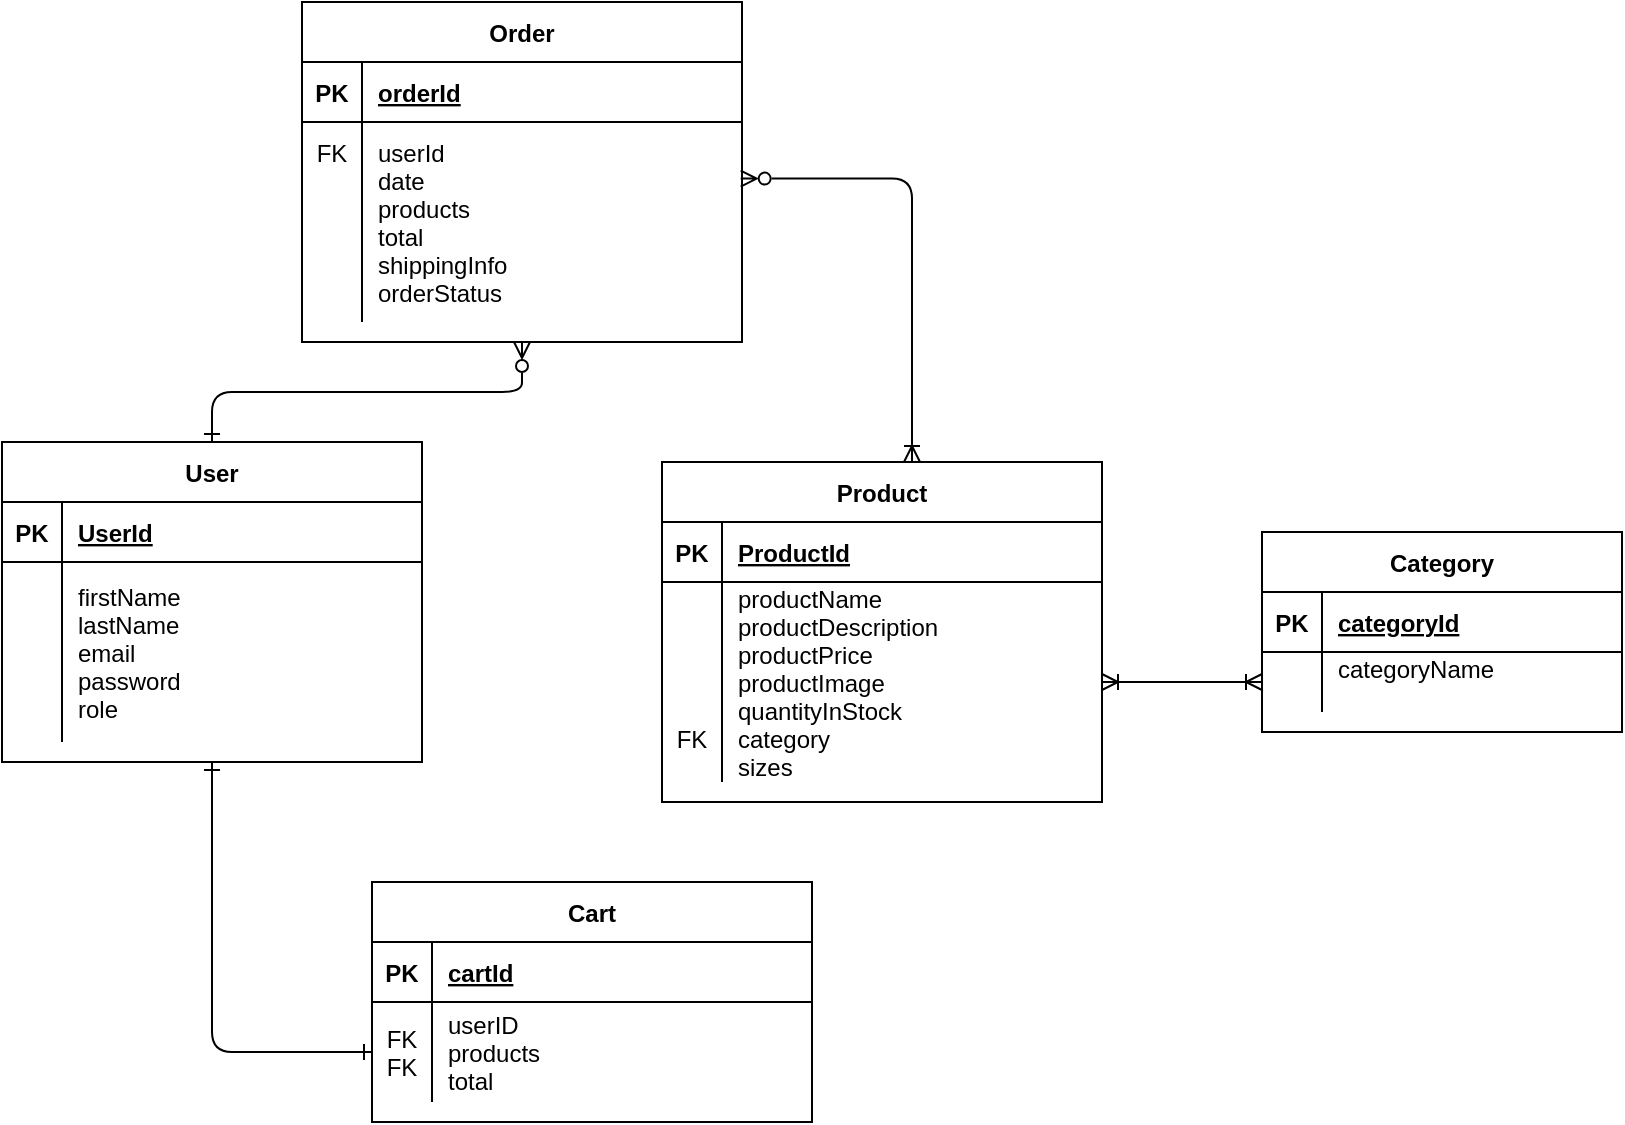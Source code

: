 <mxfile>
    <diagram id="R2lEEEUBdFMjLlhIrx00" name="Page-1">
        <mxGraphModel dx="659" dy="566" grid="0" gridSize="10" guides="1" tooltips="1" connect="1" arrows="1" fold="1" page="1" pageScale="1" pageWidth="850" pageHeight="1100" math="0" shadow="0" extFonts="Permanent Marker^https://fonts.googleapis.com/css?family=Permanent+Marker">
            <root>
                <mxCell id="0"/>
                <mxCell id="1" parent="0"/>
                <mxCell id="GDj5MrySXq9aCvxRi1sY-30" style="edgeStyle=orthogonalEdgeStyle;rounded=1;orthogonalLoop=1;jettySize=auto;html=1;entryX=0.5;entryY=1;entryDx=0;entryDy=0;startArrow=ERone;startFill=0;endArrow=ERzeroToMany;endFill=0;" parent="1" source="C-vyLk0tnHw3VtMMgP7b-23" target="Ju0RLThLkCs6mD91mYLs-1" edge="1">
                    <mxGeometry relative="1" as="geometry"/>
                </mxCell>
                <mxCell id="C-vyLk0tnHw3VtMMgP7b-23" value="User" style="shape=table;startSize=30;container=1;collapsible=1;childLayout=tableLayout;fixedRows=1;rowLines=0;fontStyle=1;align=center;resizeLast=1;" parent="1" vertex="1">
                    <mxGeometry x="20" y="500" width="210.0" height="160.0" as="geometry"/>
                </mxCell>
                <mxCell id="C-vyLk0tnHw3VtMMgP7b-24" value="" style="shape=partialRectangle;collapsible=0;dropTarget=0;pointerEvents=0;fillColor=none;points=[[0,0.5],[1,0.5]];portConstraint=eastwest;top=0;left=0;right=0;bottom=1;" parent="C-vyLk0tnHw3VtMMgP7b-23" vertex="1">
                    <mxGeometry y="30" width="210.0" height="30" as="geometry"/>
                </mxCell>
                <mxCell id="C-vyLk0tnHw3VtMMgP7b-25" value="PK" style="shape=partialRectangle;overflow=hidden;connectable=0;fillColor=none;top=0;left=0;bottom=0;right=0;fontStyle=1;" parent="C-vyLk0tnHw3VtMMgP7b-24" vertex="1">
                    <mxGeometry width="30" height="30" as="geometry">
                        <mxRectangle width="30" height="30" as="alternateBounds"/>
                    </mxGeometry>
                </mxCell>
                <mxCell id="C-vyLk0tnHw3VtMMgP7b-26" value="UserId" style="shape=partialRectangle;overflow=hidden;connectable=0;fillColor=none;top=0;left=0;bottom=0;right=0;align=left;spacingLeft=6;fontStyle=5;" parent="C-vyLk0tnHw3VtMMgP7b-24" vertex="1">
                    <mxGeometry x="30" width="180.0" height="30" as="geometry">
                        <mxRectangle width="180.0" height="30" as="alternateBounds"/>
                    </mxGeometry>
                </mxCell>
                <mxCell id="C-vyLk0tnHw3VtMMgP7b-27" value="" style="shape=partialRectangle;collapsible=0;dropTarget=0;pointerEvents=0;fillColor=none;points=[[0,0.5],[1,0.5]];portConstraint=eastwest;top=0;left=0;right=0;bottom=0;" parent="C-vyLk0tnHw3VtMMgP7b-23" vertex="1">
                    <mxGeometry y="60" width="210.0" height="90" as="geometry"/>
                </mxCell>
                <mxCell id="C-vyLk0tnHw3VtMMgP7b-28" value="" style="shape=partialRectangle;overflow=hidden;connectable=0;fillColor=none;top=0;left=0;bottom=0;right=0;" parent="C-vyLk0tnHw3VtMMgP7b-27" vertex="1">
                    <mxGeometry width="30" height="90" as="geometry">
                        <mxRectangle width="30" height="90" as="alternateBounds"/>
                    </mxGeometry>
                </mxCell>
                <mxCell id="C-vyLk0tnHw3VtMMgP7b-29" value="firstName&#10;lastName&#10;email&#10;password&#10;role" style="shape=partialRectangle;overflow=hidden;connectable=0;fillColor=none;top=0;left=0;bottom=0;right=0;align=left;spacingLeft=6;" parent="C-vyLk0tnHw3VtMMgP7b-27" vertex="1">
                    <mxGeometry x="30" width="180.0" height="90" as="geometry">
                        <mxRectangle width="180.0" height="90" as="alternateBounds"/>
                    </mxGeometry>
                </mxCell>
                <mxCell id="GDj5MrySXq9aCvxRi1sY-1" value="Product" style="shape=table;startSize=30;container=1;collapsible=1;childLayout=tableLayout;fixedRows=1;rowLines=0;fontStyle=1;align=center;resizeLast=1;" parent="1" vertex="1">
                    <mxGeometry x="350" y="510" width="220" height="170" as="geometry"/>
                </mxCell>
                <mxCell id="GDj5MrySXq9aCvxRi1sY-2" value="" style="shape=partialRectangle;collapsible=0;dropTarget=0;pointerEvents=0;fillColor=none;points=[[0,0.5],[1,0.5]];portConstraint=eastwest;top=0;left=0;right=0;bottom=1;" parent="GDj5MrySXq9aCvxRi1sY-1" vertex="1">
                    <mxGeometry y="30" width="220" height="30" as="geometry"/>
                </mxCell>
                <mxCell id="GDj5MrySXq9aCvxRi1sY-3" value="PK" style="shape=partialRectangle;overflow=hidden;connectable=0;fillColor=none;top=0;left=0;bottom=0;right=0;fontStyle=1;" parent="GDj5MrySXq9aCvxRi1sY-2" vertex="1">
                    <mxGeometry width="30" height="30" as="geometry">
                        <mxRectangle width="30" height="30" as="alternateBounds"/>
                    </mxGeometry>
                </mxCell>
                <mxCell id="GDj5MrySXq9aCvxRi1sY-4" value="ProductId" style="shape=partialRectangle;overflow=hidden;connectable=0;fillColor=none;top=0;left=0;bottom=0;right=0;align=left;spacingLeft=6;fontStyle=5;" parent="GDj5MrySXq9aCvxRi1sY-2" vertex="1">
                    <mxGeometry x="30" width="190" height="30" as="geometry">
                        <mxRectangle width="190" height="30" as="alternateBounds"/>
                    </mxGeometry>
                </mxCell>
                <mxCell id="GDj5MrySXq9aCvxRi1sY-5" value="" style="shape=partialRectangle;collapsible=0;dropTarget=0;pointerEvents=0;fillColor=none;points=[[0,0.5],[1,0.5]];portConstraint=eastwest;top=0;left=0;right=0;bottom=0;" parent="GDj5MrySXq9aCvxRi1sY-1" vertex="1">
                    <mxGeometry y="60" width="220" height="100" as="geometry"/>
                </mxCell>
                <mxCell id="GDj5MrySXq9aCvxRi1sY-6" value="&#10;&#10;&#10;&#10;FK" style="shape=partialRectangle;overflow=hidden;connectable=0;fillColor=none;top=0;left=0;bottom=0;right=0;" parent="GDj5MrySXq9aCvxRi1sY-5" vertex="1">
                    <mxGeometry width="30" height="100" as="geometry">
                        <mxRectangle width="30" height="100" as="alternateBounds"/>
                    </mxGeometry>
                </mxCell>
                <mxCell id="GDj5MrySXq9aCvxRi1sY-7" value="productName&#10;productDescription&#10;productPrice&#10;productImage&#10;quantityInStock&#10;category&#10;sizes" style="shape=partialRectangle;overflow=hidden;connectable=0;fillColor=none;top=0;left=0;bottom=0;right=0;align=left;spacingLeft=6;" parent="GDj5MrySXq9aCvxRi1sY-5" vertex="1">
                    <mxGeometry x="30" width="190" height="100" as="geometry">
                        <mxRectangle width="190" height="100" as="alternateBounds"/>
                    </mxGeometry>
                </mxCell>
                <mxCell id="GDj5MrySXq9aCvxRi1sY-8" value="Category" style="shape=table;startSize=30;container=1;collapsible=1;childLayout=tableLayout;fixedRows=1;rowLines=0;fontStyle=1;align=center;resizeLast=1;" parent="1" vertex="1">
                    <mxGeometry x="650" y="545" width="180" height="100" as="geometry"/>
                </mxCell>
                <mxCell id="GDj5MrySXq9aCvxRi1sY-9" value="" style="shape=partialRectangle;collapsible=0;dropTarget=0;pointerEvents=0;fillColor=none;points=[[0,0.5],[1,0.5]];portConstraint=eastwest;top=0;left=0;right=0;bottom=1;" parent="GDj5MrySXq9aCvxRi1sY-8" vertex="1">
                    <mxGeometry y="30" width="180" height="30" as="geometry"/>
                </mxCell>
                <mxCell id="GDj5MrySXq9aCvxRi1sY-10" value="PK" style="shape=partialRectangle;overflow=hidden;connectable=0;fillColor=none;top=0;left=0;bottom=0;right=0;fontStyle=1;" parent="GDj5MrySXq9aCvxRi1sY-9" vertex="1">
                    <mxGeometry width="30" height="30" as="geometry">
                        <mxRectangle width="30" height="30" as="alternateBounds"/>
                    </mxGeometry>
                </mxCell>
                <mxCell id="GDj5MrySXq9aCvxRi1sY-11" value="categoryId" style="shape=partialRectangle;overflow=hidden;connectable=0;fillColor=none;top=0;left=0;bottom=0;right=0;align=left;spacingLeft=6;fontStyle=5;" parent="GDj5MrySXq9aCvxRi1sY-9" vertex="1">
                    <mxGeometry x="30" width="150" height="30" as="geometry">
                        <mxRectangle width="150" height="30" as="alternateBounds"/>
                    </mxGeometry>
                </mxCell>
                <mxCell id="GDj5MrySXq9aCvxRi1sY-12" value="" style="shape=partialRectangle;collapsible=0;dropTarget=0;pointerEvents=0;fillColor=none;points=[[0,0.5],[1,0.5]];portConstraint=eastwest;top=0;left=0;right=0;bottom=0;" parent="GDj5MrySXq9aCvxRi1sY-8" vertex="1">
                    <mxGeometry y="60" width="180" height="30" as="geometry"/>
                </mxCell>
                <mxCell id="GDj5MrySXq9aCvxRi1sY-13" value="" style="shape=partialRectangle;overflow=hidden;connectable=0;fillColor=none;top=0;left=0;bottom=0;right=0;" parent="GDj5MrySXq9aCvxRi1sY-12" vertex="1">
                    <mxGeometry width="30" height="30" as="geometry">
                        <mxRectangle width="30" height="30" as="alternateBounds"/>
                    </mxGeometry>
                </mxCell>
                <mxCell id="GDj5MrySXq9aCvxRi1sY-14" value="categoryName&#10;" style="shape=partialRectangle;overflow=hidden;connectable=0;fillColor=none;top=0;left=0;bottom=0;right=0;align=left;spacingLeft=6;" parent="GDj5MrySXq9aCvxRi1sY-12" vertex="1">
                    <mxGeometry x="30" width="150" height="30" as="geometry">
                        <mxRectangle width="150" height="30" as="alternateBounds"/>
                    </mxGeometry>
                </mxCell>
                <mxCell id="GDj5MrySXq9aCvxRi1sY-15" value="Cart" style="shape=table;startSize=30;container=1;collapsible=1;childLayout=tableLayout;fixedRows=1;rowLines=0;fontStyle=1;align=center;resizeLast=1;" parent="1" vertex="1">
                    <mxGeometry x="205" y="720" width="220" height="120" as="geometry"/>
                </mxCell>
                <mxCell id="GDj5MrySXq9aCvxRi1sY-16" value="" style="shape=partialRectangle;collapsible=0;dropTarget=0;pointerEvents=0;fillColor=none;points=[[0,0.5],[1,0.5]];portConstraint=eastwest;top=0;left=0;right=0;bottom=1;" parent="GDj5MrySXq9aCvxRi1sY-15" vertex="1">
                    <mxGeometry y="30" width="220" height="30" as="geometry"/>
                </mxCell>
                <mxCell id="GDj5MrySXq9aCvxRi1sY-17" value="PK" style="shape=partialRectangle;overflow=hidden;connectable=0;fillColor=none;top=0;left=0;bottom=0;right=0;fontStyle=1;" parent="GDj5MrySXq9aCvxRi1sY-16" vertex="1">
                    <mxGeometry width="30" height="30" as="geometry">
                        <mxRectangle width="30" height="30" as="alternateBounds"/>
                    </mxGeometry>
                </mxCell>
                <mxCell id="GDj5MrySXq9aCvxRi1sY-18" value="cartId" style="shape=partialRectangle;overflow=hidden;connectable=0;fillColor=none;top=0;left=0;bottom=0;right=0;align=left;spacingLeft=6;fontStyle=5;" parent="GDj5MrySXq9aCvxRi1sY-16" vertex="1">
                    <mxGeometry x="30" width="190" height="30" as="geometry">
                        <mxRectangle width="190" height="30" as="alternateBounds"/>
                    </mxGeometry>
                </mxCell>
                <mxCell id="GDj5MrySXq9aCvxRi1sY-19" value="" style="shape=partialRectangle;collapsible=0;dropTarget=0;pointerEvents=0;fillColor=none;points=[[0,0.5],[1,0.5]];portConstraint=eastwest;top=0;left=0;right=0;bottom=0;" parent="GDj5MrySXq9aCvxRi1sY-15" vertex="1">
                    <mxGeometry y="60" width="220" height="50" as="geometry"/>
                </mxCell>
                <mxCell id="GDj5MrySXq9aCvxRi1sY-20" value="FK&#10;FK" style="shape=partialRectangle;overflow=hidden;connectable=0;fillColor=none;top=0;left=0;bottom=0;right=0;" parent="GDj5MrySXq9aCvxRi1sY-19" vertex="1">
                    <mxGeometry width="30" height="50" as="geometry">
                        <mxRectangle width="30" height="50" as="alternateBounds"/>
                    </mxGeometry>
                </mxCell>
                <mxCell id="GDj5MrySXq9aCvxRi1sY-21" value="userID&#10;products&#10;total" style="shape=partialRectangle;overflow=hidden;connectable=0;fillColor=none;top=0;left=0;bottom=0;right=0;align=left;spacingLeft=6;" parent="GDj5MrySXq9aCvxRi1sY-19" vertex="1">
                    <mxGeometry x="30" width="190" height="50" as="geometry">
                        <mxRectangle width="190" height="50" as="alternateBounds"/>
                    </mxGeometry>
                </mxCell>
                <mxCell id="Ju0RLThLkCs6mD91mYLs-1" value="Order" style="shape=table;startSize=30;container=1;collapsible=1;childLayout=tableLayout;fixedRows=1;rowLines=0;fontStyle=1;align=center;resizeLast=1;" parent="1" vertex="1">
                    <mxGeometry x="170" y="280" width="220" height="170.0" as="geometry"/>
                </mxCell>
                <mxCell id="Ju0RLThLkCs6mD91mYLs-2" value="" style="shape=partialRectangle;collapsible=0;dropTarget=0;pointerEvents=0;fillColor=none;points=[[0,0.5],[1,0.5]];portConstraint=eastwest;top=0;left=0;right=0;bottom=1;" parent="Ju0RLThLkCs6mD91mYLs-1" vertex="1">
                    <mxGeometry y="30" width="220" height="30" as="geometry"/>
                </mxCell>
                <mxCell id="Ju0RLThLkCs6mD91mYLs-3" value="PK" style="shape=partialRectangle;overflow=hidden;connectable=0;fillColor=none;top=0;left=0;bottom=0;right=0;fontStyle=1;" parent="Ju0RLThLkCs6mD91mYLs-2" vertex="1">
                    <mxGeometry width="30" height="30" as="geometry">
                        <mxRectangle width="30" height="30" as="alternateBounds"/>
                    </mxGeometry>
                </mxCell>
                <mxCell id="Ju0RLThLkCs6mD91mYLs-4" value="orderId" style="shape=partialRectangle;overflow=hidden;connectable=0;fillColor=none;top=0;left=0;bottom=0;right=0;align=left;spacingLeft=6;fontStyle=5;" parent="Ju0RLThLkCs6mD91mYLs-2" vertex="1">
                    <mxGeometry x="30" width="190" height="30" as="geometry">
                        <mxRectangle width="190" height="30" as="alternateBounds"/>
                    </mxGeometry>
                </mxCell>
                <mxCell id="Ju0RLThLkCs6mD91mYLs-5" value="" style="shape=partialRectangle;collapsible=0;dropTarget=0;pointerEvents=0;fillColor=none;points=[[0,0.5],[1,0.5]];portConstraint=eastwest;top=0;left=0;right=0;bottom=0;" parent="Ju0RLThLkCs6mD91mYLs-1" vertex="1">
                    <mxGeometry y="60" width="220" height="100" as="geometry"/>
                </mxCell>
                <mxCell id="Ju0RLThLkCs6mD91mYLs-6" value="FK&#10;&#10;&#10;&#10;&#10;" style="shape=partialRectangle;overflow=hidden;connectable=0;fillColor=none;top=0;left=0;bottom=0;right=0;" parent="Ju0RLThLkCs6mD91mYLs-5" vertex="1">
                    <mxGeometry width="30" height="100" as="geometry">
                        <mxRectangle width="30" height="100" as="alternateBounds"/>
                    </mxGeometry>
                </mxCell>
                <mxCell id="Ju0RLThLkCs6mD91mYLs-7" value="userId&#10;date&#10;products&#10;total&#10;shippingInfo&#10;orderStatus" style="shape=partialRectangle;overflow=hidden;connectable=0;fillColor=none;top=0;left=0;bottom=0;right=0;align=left;spacingLeft=6;" parent="Ju0RLThLkCs6mD91mYLs-5" vertex="1">
                    <mxGeometry x="30" width="190" height="100" as="geometry">
                        <mxRectangle width="190" height="100" as="alternateBounds"/>
                    </mxGeometry>
                </mxCell>
                <mxCell id="GDj5MrySXq9aCvxRi1sY-29" style="edgeStyle=orthogonalEdgeStyle;rounded=0;orthogonalLoop=1;jettySize=auto;html=1;endArrow=ERoneToMany;endFill=0;startArrow=ERoneToMany;startFill=0;" parent="1" source="GDj5MrySXq9aCvxRi1sY-5" target="GDj5MrySXq9aCvxRi1sY-12" edge="1">
                    <mxGeometry relative="1" as="geometry"/>
                </mxCell>
                <mxCell id="GDj5MrySXq9aCvxRi1sY-31" style="edgeStyle=orthogonalEdgeStyle;rounded=1;orthogonalLoop=1;jettySize=auto;html=1;entryX=0.997;entryY=0.283;entryDx=0;entryDy=0;entryPerimeter=0;endArrow=ERzeroToMany;endFill=0;startArrow=ERoneToMany;startFill=0;" parent="1" source="GDj5MrySXq9aCvxRi1sY-1" target="Ju0RLThLkCs6mD91mYLs-5" edge="1">
                    <mxGeometry relative="1" as="geometry">
                        <Array as="points">
                            <mxPoint x="475" y="368"/>
                        </Array>
                    </mxGeometry>
                </mxCell>
                <mxCell id="GDj5MrySXq9aCvxRi1sY-33" style="edgeStyle=orthogonalEdgeStyle;rounded=1;orthogonalLoop=1;jettySize=auto;html=1;entryX=0.5;entryY=1;entryDx=0;entryDy=0;endArrow=ERone;endFill=0;startArrow=ERone;startFill=0;" parent="1" source="GDj5MrySXq9aCvxRi1sY-19" target="C-vyLk0tnHw3VtMMgP7b-23" edge="1">
                    <mxGeometry relative="1" as="geometry"/>
                </mxCell>
            </root>
        </mxGraphModel>
    </diagram>
</mxfile>